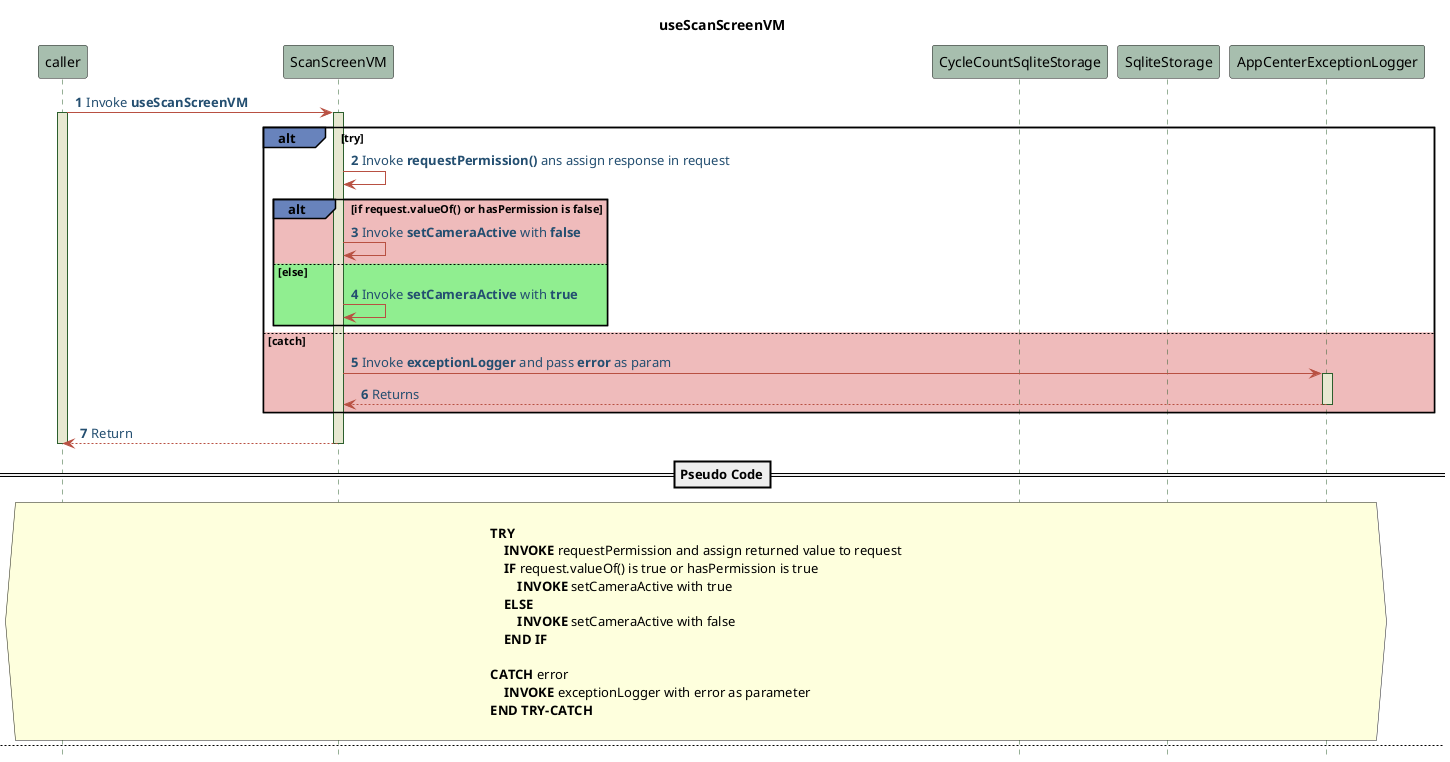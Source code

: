 plantuml
@startuml
!define POSITIVERESPONSE 90EE90
!define NEGATIVEERESPONSE EFBBBB
!define NETURALRESPONSE F2DC79
!define ALTBACKGROUND 6883BC

hide footbox
skinparam sequence{
    ParticipantBackgroundColor #A7BEAE
    LifeLineBackgroundColor #E7E8D1
    LifeLineBorderColor #2C5F2D
    ActorBackgroundColor #FC766AFF
    ActorBorderColor #FC766AFF
    ArrowColor #B85042
    ArrowFontColor #234E70
}

participant caller as c
participant ScanScreenVM as vm
participant CycleCountSqliteStorage as cc
participant SqliteStorage as s
participant AppCenterExceptionLogger as l
autonumber 1
title useScanScreenVM
c -> vm++: Invoke **useScanScreenVM**
activate c
alt#ALTBACKGROUND try 
vm -> vm: Invoke **requestPermission()** ans assign response in request
alt#ALTBACKGROUND #NEGATIVEERESPONSE if request.valueOf() or hasPermission is false
vm -> vm: Invoke **setCameraActive** with **false**
else #POSITIVERESPONSE else
vm -> vm: Invoke **setCameraActive** with **true**
end
else #NEGATIVEERESPONSE catch
vm -> l++: Invoke **exceptionLogger** and pass **error** as param
l --> vm--: Returns
end
vm --> c--: Return
deactivate c

==Pseudo Code==
hnote across 

**TRY**
    **INVOKE** requestPermission and assign returned value to request
    **IF** request.valueOf() is true or hasPermission is true
        **INVOKE** setCameraActive with true
    **ELSE**
        **INVOKE** setCameraActive with false
    **END IF**

**CATCH** error
    **INVOKE** exceptionLogger with error as parameter
**END TRY-CATCH**
   
endnote 

autonumber 1
 newpage onCodeScanned
c -> vm++: Invoke **onCodeScanned(codes: code[])**
activate c
alt#ALTBACKGROUND try 
vm -> vm: Set **isFetching** to **true**
alt#ALTBACKGROUND #NEGATIVEERESPONSE if codes.length === 0
vm -> vm: Do nothing
else #POSITIVERESPONSE else
vm -> vm: Get the first code value and convert it to number
vm -> vm: Invoke **AsyncStorage.getItem** with 'choosed-option' as key 
alt#ALTBACKGROUND #POSITIVERESPONSE if instance === 'Cycle'
vm -> cc++: Invoke **getCycleDBConnection()**
cc --> vm--: Returns **SQLiteDatabase** instance or **undefined**
alt#ALTBACKGROUND #POSITIVERESPONSE if db is defined
vm -> cc++: Invoke **FetchScannedBarcodeItem** with **db** and **qrValue.toString()**
cc --> vm--: Returns **any** or **undefined**
alt#ALTBACKGROUND #POSITIVERESPONSE if result is defined
vm -> vm: Navigate to 'CycleCountDetail' with {item: result}
end
end
else #POSITIVERESPONSE else
vm -> s++: Invoke **getDBConnection()**
s --> vm--: Returns **SQLiteDatabase** instance or **undefined**
alt#ALTBACKGROUND #POSITIVERESPONSE if db is defined
vm -> s++: Invoke **readBarCodeListItemDetails** with **db** and **qrValue.toString()**
s --> vm--: Returns **any[]** or **undefined**
alt#ALTBACKGROUND #POSITIVERESPONSE if result is defined and result.length !== 0
vm -> vm: Navigate to 'Detail' with result[0]
end
end
end
end
vm --> c: Return
else #NEGATIVEERESPONSE catch
vm -> l++: Invoke **exceptionLogger** and pass **error** as param
l --> vm--: Returns
vm --> c--: Return
deactivate c
end 

==Pseudo Code==
hnote across 

TRY
    SET isFetching to true
    IF codes.length is not equal to 0
        SET qrValue to the numeric value of the first code
        GET 'choosed-option' from AsyncStorage and assign it to instance
        IF instance is 'Cycle'
            GET CycleDBConnection from CycleCountSqliteStorage and assign it to db
            IF db is defined
                FETCH ScannedBarcodeItem from CycleCountSqliteStorage with db and qrValue as param, assign it to result
                IF result is defined
                    NAVIGATE to 'CycleCountDetail' with {item: result}
        ELSE
            GET DBConnection from SqliteStorage and assign it to db
            IF db is defined
                READ BarCodeListItemDetails from SqliteStorage with db and qrValue as param, and assign it to result
                IF result is defined and result.length is not equal to 0
                    NAVIGATE to 'Detail' with result[0]

CATCH error
    LOG error using exceptionLogger

endnote

autonumber 1 
newpage useFocusEffect() 
c -> vm++: Initialize VM or when screen gets focus
activate c 
alt#ALTBACKGROUND try
vm -> vm: Invoke **addEventListener** with arguments, a string **change** and a callback with a param using **AppState**
alt#ALTBACKGROUND #NETURALRESPONSE If App is active 
vm -> vm: Get the permission status of camera 
alt#ALTBACKGROUND #POSITIVERESPONSE If permission is 'granted'
vm -> vm: Update **isCameraActive** to **true**
else #NEGATIVEERESPONSE else 
vm -> vm: Update **isCameraActive** to **false**
end 
end
alt#ALTBACKGROUND #NEGATIVEERESPONSE If property hasPermission is false 
vm -> vm: Invoke **request()**
else #POSITIVERESPONSE else 
vm -> vm: Update **isCameraActive** to **true**
end 
vm -> vm: Remove listener in cleanup
vm --> c: Return
else #NEGATIVEERESPONSE catch
vm -> l++: Invoke **exceptionLogger** and pass **error** as param
l --> vm--: Returns 
vm --> c--: Return
deactivate c
end
==Pseudo Code== 
hnote across
**TRY**
    INVOKE **addEventListener** with arguments, a string **change** and a callback with a param using **AppState** and assign it to **subscription**
    **IF** app is active
        GET camera permission status and assign it to **permission**
        **IF** permission is 'granted'
            SET **isCameraActive** to **true** using **setCameraActive()**

        **ELSE** 
            SET **isCameraActive** to **false** using **setCameraActive()**

    **IF** property hasPermission is false 
        INVOKE **request()**

    **ELSE**
        SET **isCameraActive** to **true** using **setCameraActive()**

    INVOKE **remove()** using subscription in useFocusEffect **cleanup**

**CATCH**
    **INVOKE** **exceptionLogger** and pass **error** as param
endnote 

@enduml
